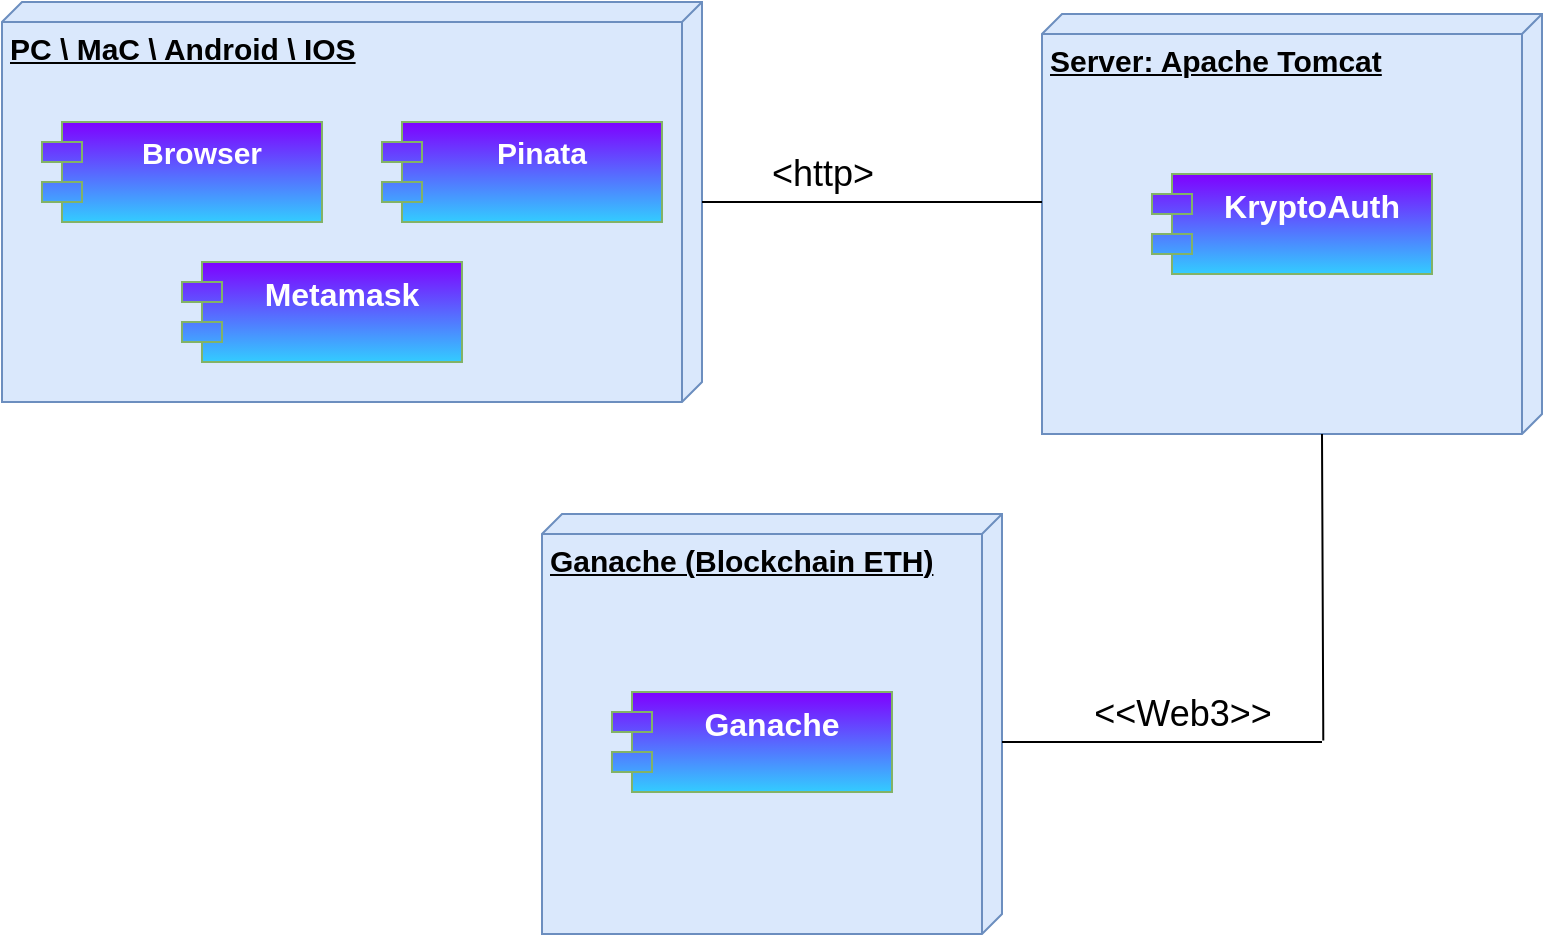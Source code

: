 <mxfile version="20.8.20" type="device"><diagram id="CfA1eUQs4gehv916nAM7" name="Pagina-1"><mxGraphModel dx="1235" dy="624" grid="1" gridSize="10" guides="1" tooltips="1" connect="1" arrows="1" fold="1" page="1" pageScale="1" pageWidth="827" pageHeight="1169" math="0" shadow="0"><root><mxCell id="0"/><mxCell id="1" parent="0"/><mxCell id="4u_q_P0ngg-7OoZB01oe-2" value="&lt;font style=&quot;font-size: 15px&quot;&gt;&lt;b&gt;Ganache (Blockchain ETH)&lt;/b&gt;&lt;/font&gt;" style="verticalAlign=top;align=left;spacingTop=8;spacingLeft=2;spacingRight=12;shape=cube;size=10;direction=south;fontStyle=4;html=1;fillColor=#dae8fc;strokeColor=#6c8ebf;" parent="1" vertex="1"><mxGeometry x="280" y="330" width="230" height="210" as="geometry"/></mxCell><mxCell id="4u_q_P0ngg-7OoZB01oe-3" value="&lt;font style=&quot;font-size: 15px&quot;&gt;&lt;b&gt;Server: Apache Tomcat&lt;/b&gt;&lt;/font&gt;" style="verticalAlign=top;align=left;spacingTop=8;spacingLeft=2;spacingRight=12;shape=cube;size=10;direction=south;fontStyle=4;html=1;fillColor=#dae8fc;strokeColor=#6c8ebf;" parent="1" vertex="1"><mxGeometry x="530" y="80" width="250" height="210" as="geometry"/></mxCell><mxCell id="4u_q_P0ngg-7OoZB01oe-4" value="&lt;b&gt;&lt;font style=&quot;font-size: 15px&quot;&gt;PC \ MaC \ Android \ IOS&lt;/font&gt;&lt;/b&gt;" style="verticalAlign=top;align=left;spacingTop=8;spacingLeft=2;spacingRight=12;shape=cube;size=10;direction=south;fontStyle=4;html=1;fillColor=#dae8fc;strokeColor=#6c8ebf;" parent="1" vertex="1"><mxGeometry x="10" y="74" width="350" height="200" as="geometry"/></mxCell><mxCell id="4u_q_P0ngg-7OoZB01oe-6" value="Browser" style="shape=module;align=left;spacingLeft=20;align=center;verticalAlign=top;fillColor=#7F00FF;strokeColor=#82b366;fontSize=15;gradientColor=#33CCFF;fontColor=#FFFFFF;fontStyle=1" parent="1" vertex="1"><mxGeometry x="30" y="134" width="140" height="50" as="geometry"/></mxCell><mxCell id="4u_q_P0ngg-7OoZB01oe-11" value="" style="line;strokeWidth=1;fillColor=none;align=left;verticalAlign=middle;spacingTop=-1;spacingLeft=3;spacingRight=3;rotatable=0;labelPosition=right;points=[];portConstraint=eastwest;" parent="1" vertex="1"><mxGeometry x="360" y="170" width="170" height="8" as="geometry"/></mxCell><mxCell id="4u_q_P0ngg-7OoZB01oe-12" value="" style="line;strokeWidth=1;fillColor=none;align=left;verticalAlign=middle;spacingTop=-1;spacingLeft=3;spacingRight=3;rotatable=0;labelPosition=right;points=[];portConstraint=eastwest;" parent="1" vertex="1"><mxGeometry x="510" y="440" width="160" height="8" as="geometry"/></mxCell><mxCell id="4u_q_P0ngg-7OoZB01oe-16" value="" style="endArrow=none;html=1;rounded=0;edgeStyle=orthogonalEdgeStyle;exitX=1.004;exitY=0.4;exitDx=0;exitDy=0;exitPerimeter=0;" parent="1" source="4u_q_P0ngg-7OoZB01oe-12" edge="1"><mxGeometry width="50" height="50" relative="1" as="geometry"><mxPoint x="670" y="400" as="sourcePoint"/><mxPoint x="670" y="290" as="targetPoint"/><Array as="points"><mxPoint x="671" y="430"/><mxPoint x="670" y="430"/></Array></mxGeometry></mxCell><mxCell id="4u_q_P0ngg-7OoZB01oe-17" value="&lt;font style=&quot;font-size: 18px&quot;&gt;&amp;lt;&amp;lt;Web3&amp;gt;&amp;gt;&lt;/font&gt;" style="text;html=1;align=center;verticalAlign=middle;resizable=0;points=[];autosize=1;strokeColor=none;fillColor=none;" parent="1" vertex="1"><mxGeometry x="545" y="410" width="110" height="40" as="geometry"/></mxCell><mxCell id="4u_q_P0ngg-7OoZB01oe-18" value="&lt;font style=&quot;font-size: 18px&quot;&gt;&amp;lt;http&amp;gt;&lt;/font&gt;" style="text;html=1;align=center;verticalAlign=middle;resizable=0;points=[];autosize=1;strokeColor=none;fillColor=none;" parent="1" vertex="1"><mxGeometry x="385" y="150" width="70" height="20" as="geometry"/></mxCell><mxCell id="ncvKP-2zE7exzA_25Yj5-13" value="Metamask" style="shape=module;align=left;spacingLeft=20;align=center;verticalAlign=top;fillColor=#7F00FF;strokeColor=#82b366;fontSize=16;gradientColor=#33CCFF;fontColor=#FFFFFF;fontStyle=1" parent="1" vertex="1"><mxGeometry x="100" y="204" width="140" height="50" as="geometry"/></mxCell><mxCell id="ncvKP-2zE7exzA_25Yj5-14" value="KryptoAuth&#xA;" style="shape=module;align=left;spacingLeft=20;align=center;verticalAlign=top;fillColor=#7F00FF;strokeColor=#82b366;fontSize=16;gradientColor=#33CCFF;fontColor=#FFFFFF;fontStyle=1" parent="1" vertex="1"><mxGeometry x="585" y="160" width="140" height="50" as="geometry"/></mxCell><mxCell id="ncvKP-2zE7exzA_25Yj5-15" value="Ganache" style="shape=module;align=left;spacingLeft=20;align=center;verticalAlign=top;fillColor=#7F00FF;strokeColor=#82b366;fontSize=16;gradientColor=#33CCFF;fontColor=#FFFFFF;fontStyle=1" parent="1" vertex="1"><mxGeometry x="315" y="419" width="140" height="50" as="geometry"/></mxCell><mxCell id="7OJuolcvz26Fdl8H9xBJ-1" value="Pinata" style="shape=module;align=left;spacingLeft=20;align=center;verticalAlign=top;fillColor=#7F00FF;strokeColor=#82b366;fontSize=15;gradientColor=#33CCFF;fontColor=#FFFFFF;fontStyle=1" vertex="1" parent="1"><mxGeometry x="200" y="134" width="140" height="50" as="geometry"/></mxCell></root></mxGraphModel></diagram></mxfile>